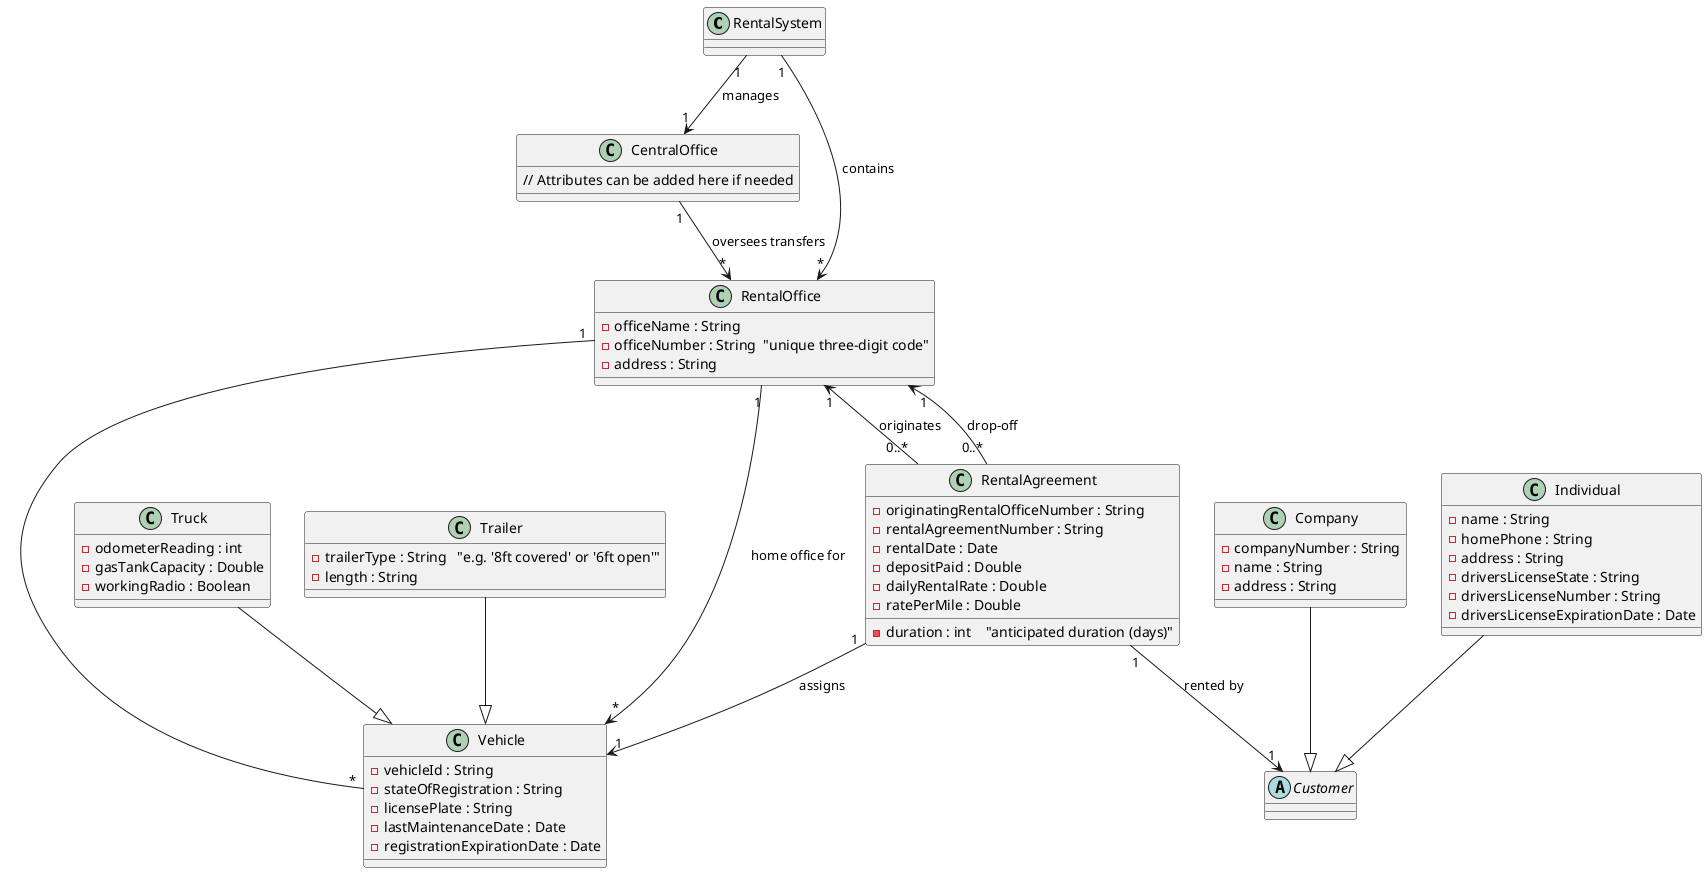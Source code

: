 @startuml
' Define the main system class that holds all rental offices and the central office.
class RentalSystem {
}

' The central office that oversees vehicle distribution
class CentralOffice {
  // Attributes can be added here if needed
}

' A rental office with its details
class RentalOffice {
  - officeName : String
  - officeNumber : String  "unique three-digit code"
  - address : String
}

' Base class for all vehicles
class Vehicle {
  - vehicleId : String
  - stateOfRegistration : String
  - licensePlate : String
  - lastMaintenanceDate : Date
  - registrationExpirationDate : Date
}

' Trucks are a kind of vehicle with extra attributes.
class Truck {
  - odometerReading : int
  - gasTankCapacity : Double
  - workingRadio : Boolean
}
Truck --|> Vehicle

' Trailers are a kind of vehicle.
class Trailer {
  - trailerType : String   "e.g. '8ft covered' or '6ft open'"
  - length : String
}
Trailer --|> Vehicle

' Abstract customer class
abstract class Customer {
}

' Individual customers with personal information 
class Individual {
  - name : String
  - homePhone : String
  - address : String
  - driversLicenseState : String
  - driversLicenseNumber : String
  - driversLicenseExpirationDate : Date
}
Individual --|> Customer

' Companies as customers
class Company {
  - companyNumber : String
  - name : String
  - address : String
}
Company --|> Customer

' A rental agreement for each vehicle rental
class RentalAgreement {
  - originatingRentalOfficeNumber : String
  - rentalAgreementNumber : String
  - rentalDate : Date
  - duration : int    "anticipated duration (days)"
  - depositPaid : Double
  - dailyRentalRate : Double
  - ratePerMile : Double
}

' ------------------
' Associations / Relationships
' ------------------

' RentalSystem aggregates the offices and has a central office.
RentalSystem "1" --> "1" CentralOffice : manages
RentalSystem "1" --> "*" RentalOffice : contains

' Each RentalOffice is the home office for many Vehicles.
RentalOffice "1" --> "*" Vehicle : "home office for"
' (alternatively, each Vehicle is based out of one RentalOffice)
Vehicle "*" -- "1" RentalOffice

' Rental agreements are created by a rental office.
' A RentalAgreement is associated with two offices: originating and drop-off.
RentalOffice "1" <-- "0..*" RentalAgreement : originates
RentalOffice "1" <-- "0..*" RentalAgreement : "drop-off"

' Each RentalAgreement is for one Vehicle.
RentalAgreement "1" --> "1" Vehicle : "assigns"

' Each RentalAgreement is with a single Customer (either individual or company).
RentalAgreement "1" --> "1" Customer : "rented by"

' Note: The Customer relationship is implemented via inheritance in Individual and Company.

' CentralOffice directs transfers among RentalOffices.
CentralOffice "1" --> "*" RentalOffice : "oversees transfers"

@enduml